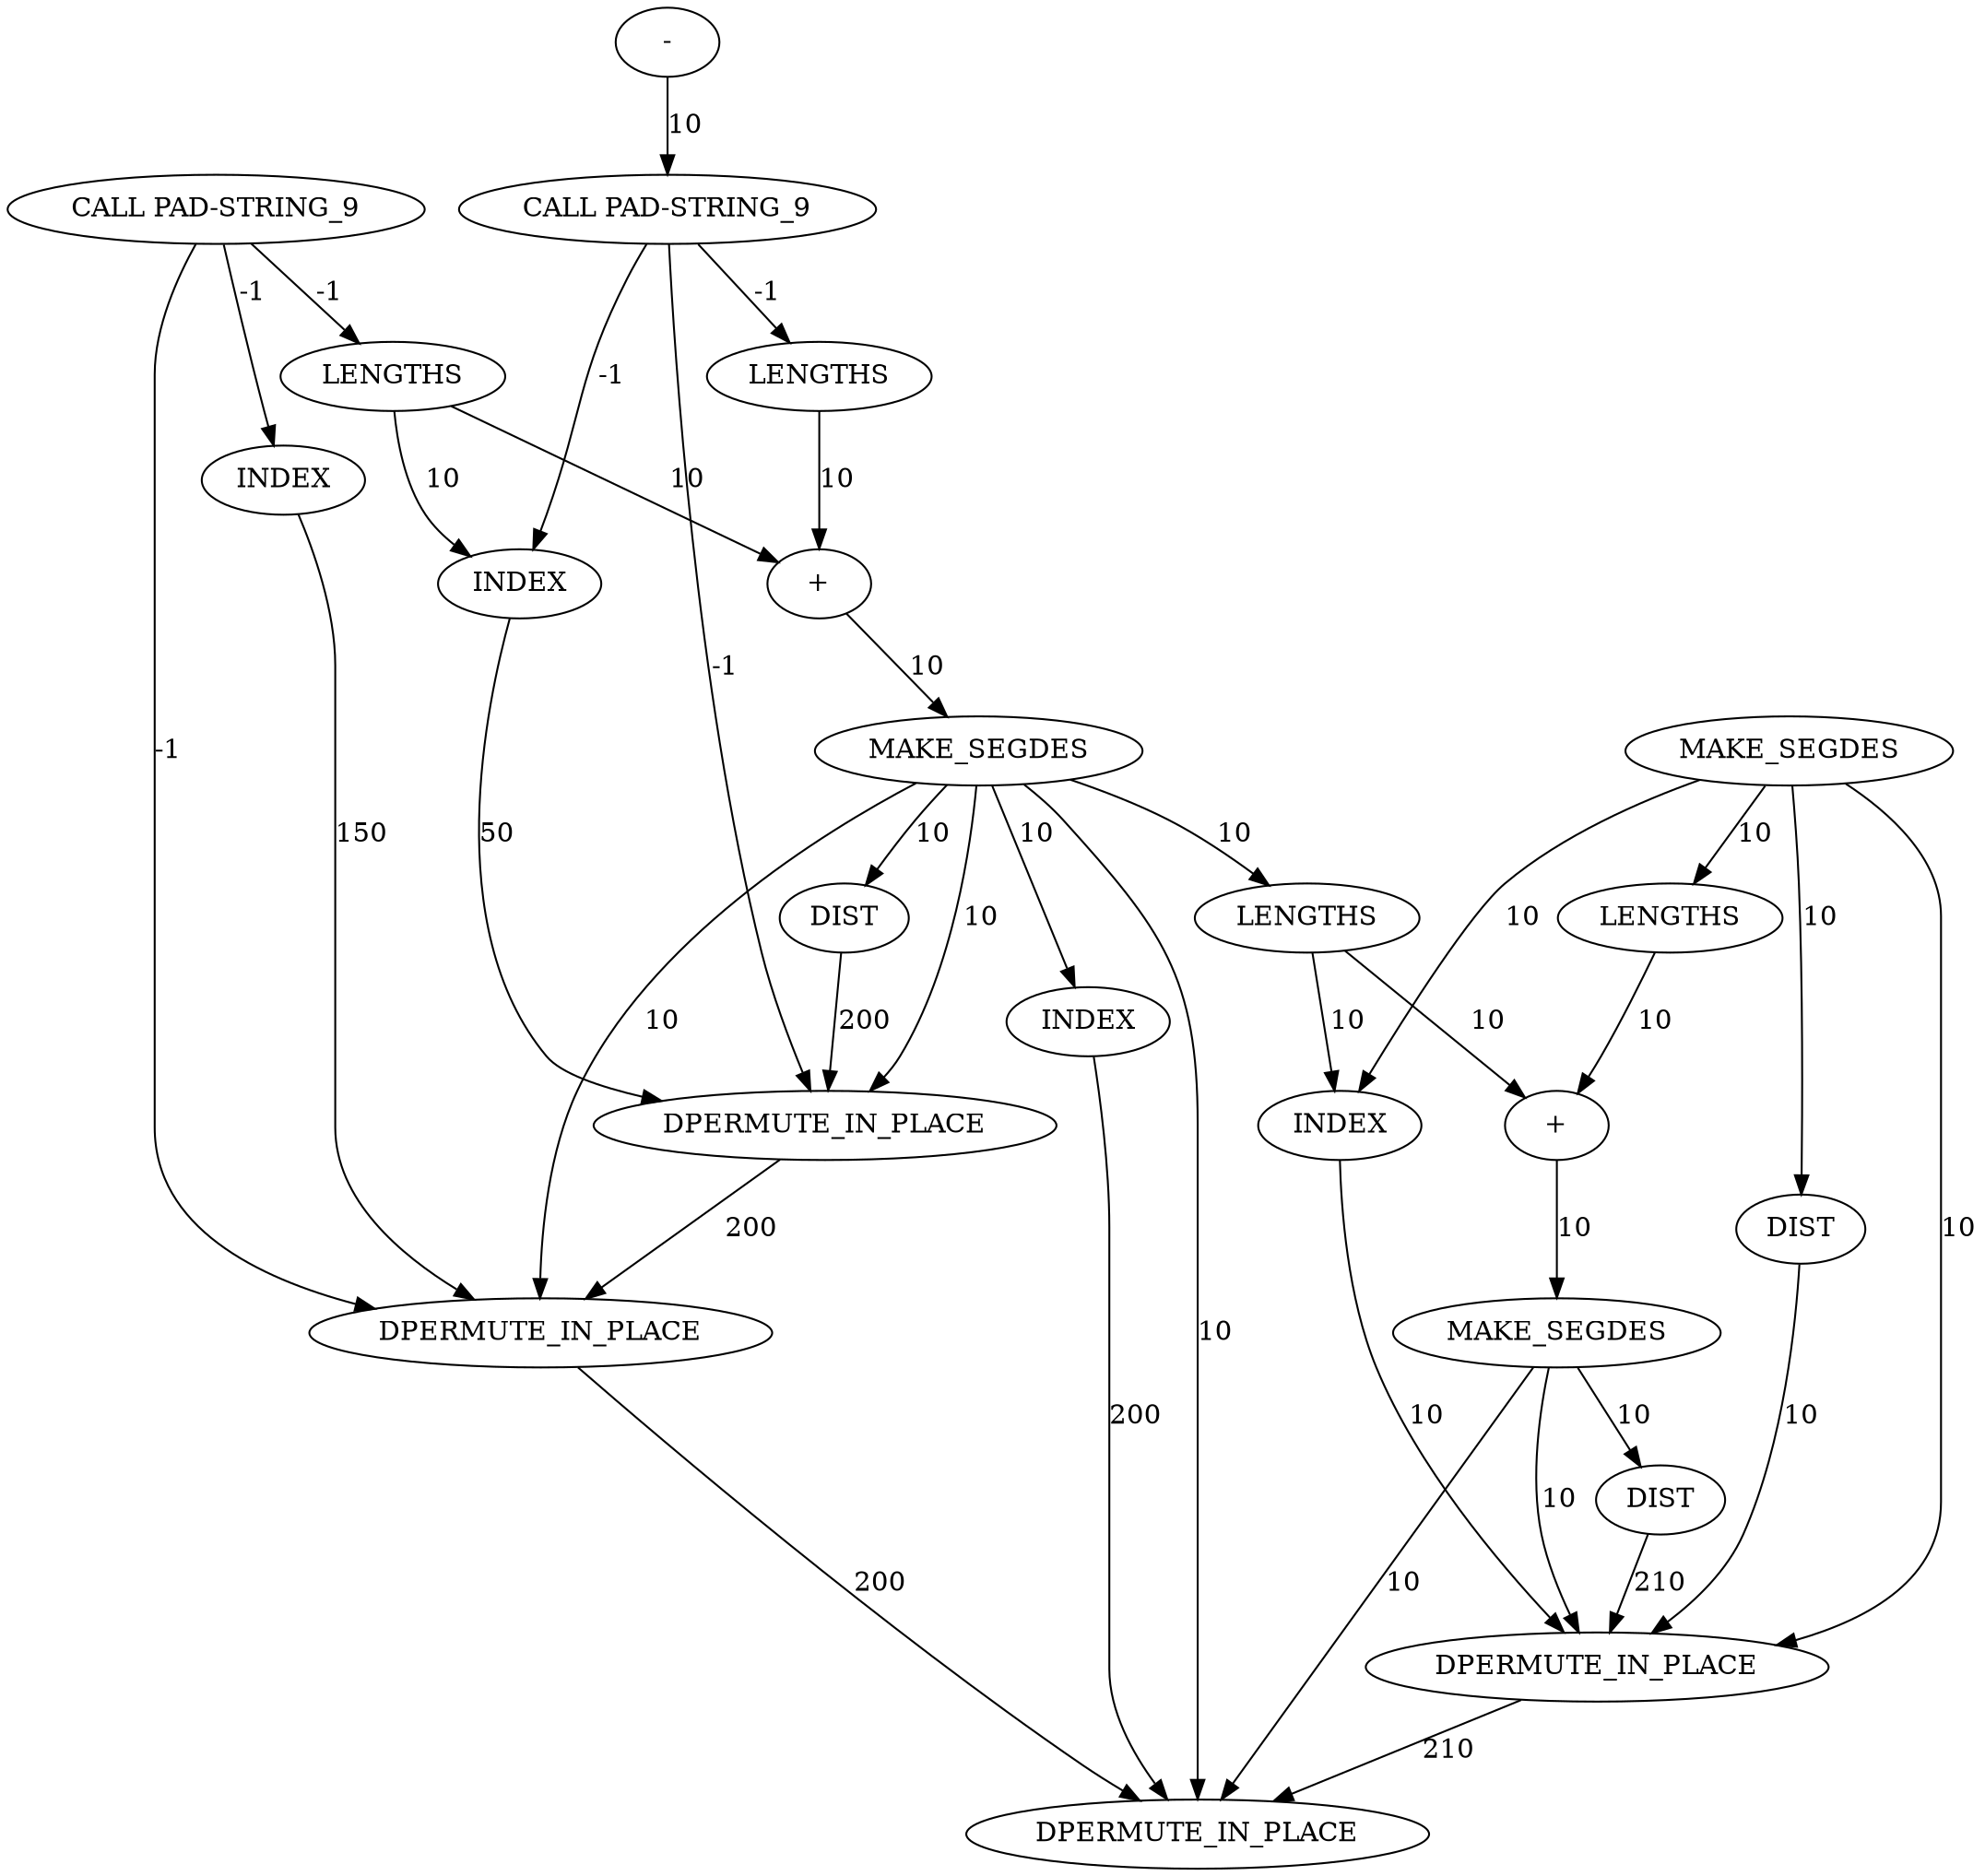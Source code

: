 digraph {
	ep_B_INST_8493 [label=MAKE_SEGDES cost=219]
	ep_B_INST_8532 [label="+" cost=304]
	ep_B_INST_8447 [label=INDEX cost=1674]
	ep_B_INST_8435 [label=INDEX cost=3783]
	ep_B_INST_8521 [label=INDEX cost=2192]
	ep_B_INST_8458 [label="+" cost=301]
	ep_B_INST_8531 [label=LENGTHS cost=218]
	ep_B_INST_8439 [label=LENGTHS cost=428]
	ep_B_INST_10398 [label=DPERMUTE_IN_PLACE cost=685]
	ep_B_INST_8543 [label=DIST cost=301]
	ep_B_INST_8457 [label=LENGTHS cost=260]
	ep_B_INST_10396 [label=DPERMUTE_IN_PLACE cost=4252]
	ep_B_INST_8509 [label=INDEX cost=1588]
	ep_B_INST_8499 [label=DIST cost=428]
	ep_B_INST_8537 [label=MAKE_SEGDES cost=177]
	ep_B_INST_8513 [label=LENGTHS cost=343]
	ep_B_INST_10397 [label=DPERMUTE_IN_PLACE cost=685]
	ep_B_INST_8469 [label=DIST cost=299]
	ep_B_INST_8425 [label="-" cost=3701]
	ep_B_INST_1279 [label="CALL PAD-STRING_9" cost=0]
	ep_B_INST_1283 [label="CALL PAD-STRING_9" cost=0]
	ep_B_INST_10399 [label=DPERMUTE_IN_PLACE cost=729]
	ep_B_INST_8463 [label=MAKE_SEGDES cost=386]
	ep_B_INST_8493 -> ep_B_INST_8499 [label=10 cost=10]
	ep_B_INST_8493 -> ep_B_INST_8521 [label=10 cost=10]
	ep_B_INST_8493 -> ep_B_INST_8531 [label=10 cost=10]
	ep_B_INST_8493 -> ep_B_INST_10398 [label=10 cost=10]
	ep_B_INST_8532 -> ep_B_INST_8537 [label=10 cost=10]
	ep_B_INST_8447 -> ep_B_INST_10396 [label=50 cost=50]
	ep_B_INST_8435 -> ep_B_INST_10397 [label=150 cost=150]
	ep_B_INST_8521 -> ep_B_INST_10398 [label=10 cost=10]
	ep_B_INST_8458 -> ep_B_INST_8463 [label=10 cost=10]
	ep_B_INST_8531 -> ep_B_INST_8532 [label=10 cost=10]
	ep_B_INST_8439 -> ep_B_INST_8447 [label=10 cost=10]
	ep_B_INST_8439 -> ep_B_INST_8458 [label=10 cost=10]
	ep_B_INST_10398 -> ep_B_INST_10399 [label=210 cost=210]
	ep_B_INST_8543 -> ep_B_INST_10398 [label=210 cost=210]
	ep_B_INST_8457 -> ep_B_INST_8458 [label=10 cost=10]
	ep_B_INST_10396 -> ep_B_INST_10397 [label=200 cost=200]
	ep_B_INST_8509 -> ep_B_INST_10399 [label=200 cost=200]
	ep_B_INST_8499 -> ep_B_INST_10398 [label=10 cost=10]
	ep_B_INST_8537 -> ep_B_INST_8543 [label=10 cost=10]
	ep_B_INST_8537 -> ep_B_INST_10398 [label=10 cost=10]
	ep_B_INST_8537 -> ep_B_INST_10399 [label=10 cost=10]
	ep_B_INST_8513 -> ep_B_INST_8521 [label=10 cost=10]
	ep_B_INST_8513 -> ep_B_INST_8532 [label=10 cost=10]
	ep_B_INST_10397 -> ep_B_INST_10399 [label=200 cost=200]
	ep_B_INST_8469 -> ep_B_INST_10396 [label=200 cost=200]
	ep_B_INST_8425 -> ep_B_INST_1283 [label=10 cost=10]
	ep_B_INST_1279 -> ep_B_INST_8435 [label=-1 cost=-1]
	ep_B_INST_1279 -> ep_B_INST_8439 [label=-1 cost=-1]
	ep_B_INST_1279 -> ep_B_INST_10397 [label=-1 cost=-1]
	ep_B_INST_1283 -> ep_B_INST_8447 [label=-1 cost=-1]
	ep_B_INST_1283 -> ep_B_INST_8457 [label=-1 cost=-1]
	ep_B_INST_1283 -> ep_B_INST_10396 [label=-1 cost=-1]
	ep_B_INST_8463 -> ep_B_INST_8469 [label=10 cost=10]
	ep_B_INST_8463 -> ep_B_INST_10396 [label=10 cost=10]
	ep_B_INST_8463 -> ep_B_INST_10397 [label=10 cost=10]
	ep_B_INST_8463 -> ep_B_INST_8509 [label=10 cost=10]
	ep_B_INST_8463 -> ep_B_INST_8513 [label=10 cost=10]
	ep_B_INST_8463 -> ep_B_INST_10399 [label=10 cost=10]
}
